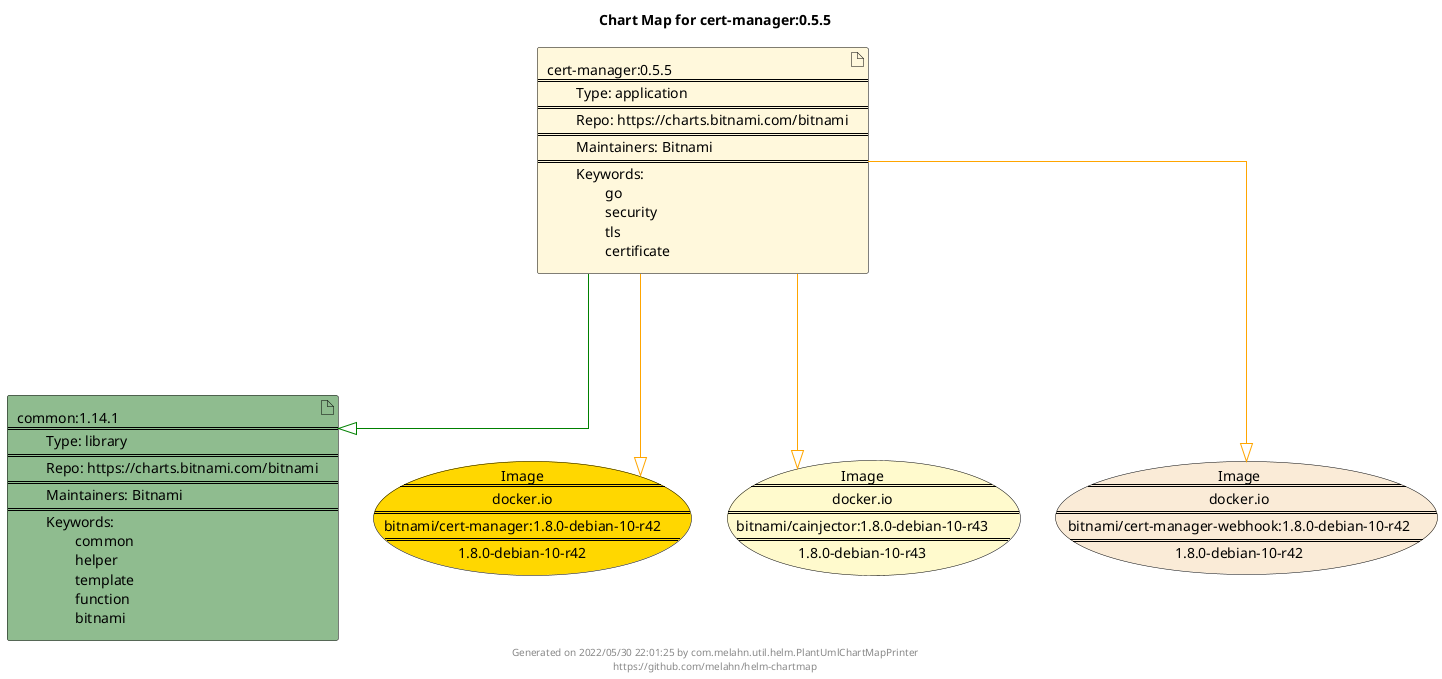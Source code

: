 @startuml
skinparam linetype ortho
skinparam backgroundColor white
skinparam usecaseBorderColor black
skinparam usecaseArrowColor LightSlateGray
skinparam artifactBorderColor black
skinparam artifactArrowColor LightSlateGray

title Chart Map for cert-manager:0.5.5

'There are 2 referenced Helm Charts
artifact "cert-manager:0.5.5\n====\n\tType: application\n====\n\tRepo: https://charts.bitnami.com/bitnami\n====\n\tMaintainers: Bitnami\n====\n\tKeywords: \n\t\tgo\n\t\tsecurity\n\t\ttls\n\t\tcertificate" as cert_manager_0_5_5 #Cornsilk
artifact "common:1.14.1\n====\n\tType: library\n====\n\tRepo: https://charts.bitnami.com/bitnami\n====\n\tMaintainers: Bitnami\n====\n\tKeywords: \n\t\tcommon\n\t\thelper\n\t\ttemplate\n\t\tfunction\n\t\tbitnami" as common_1_14_1 #DarkSeaGreen

'There are 3 referenced Docker Images
usecase "Image\n====\ndocker.io\n====\nbitnami/cert-manager:1.8.0-debian-10-r42\n====\n1.8.0-debian-10-r42" as docker_io_bitnami_cert_manager_1_8_0_debian_10_r42 #Gold
usecase "Image\n====\ndocker.io\n====\nbitnami/cainjector:1.8.0-debian-10-r43\n====\n1.8.0-debian-10-r43" as docker_io_bitnami_cainjector_1_8_0_debian_10_r43 #LemonChiffon
usecase "Image\n====\ndocker.io\n====\nbitnami/cert-manager-webhook:1.8.0-debian-10-r42\n====\n1.8.0-debian-10-r42" as docker_io_bitnami_cert_manager_webhook_1_8_0_debian_10_r42 #AntiqueWhite

'Chart Dependencies
cert_manager_0_5_5--[#green]-|>common_1_14_1
cert_manager_0_5_5--[#orange]-|>docker_io_bitnami_cert_manager_webhook_1_8_0_debian_10_r42
cert_manager_0_5_5--[#orange]-|>docker_io_bitnami_cert_manager_1_8_0_debian_10_r42
cert_manager_0_5_5--[#orange]-|>docker_io_bitnami_cainjector_1_8_0_debian_10_r43

center footer Generated on 2022/05/30 22:01:25 by com.melahn.util.helm.PlantUmlChartMapPrinter\nhttps://github.com/melahn/helm-chartmap
@enduml
